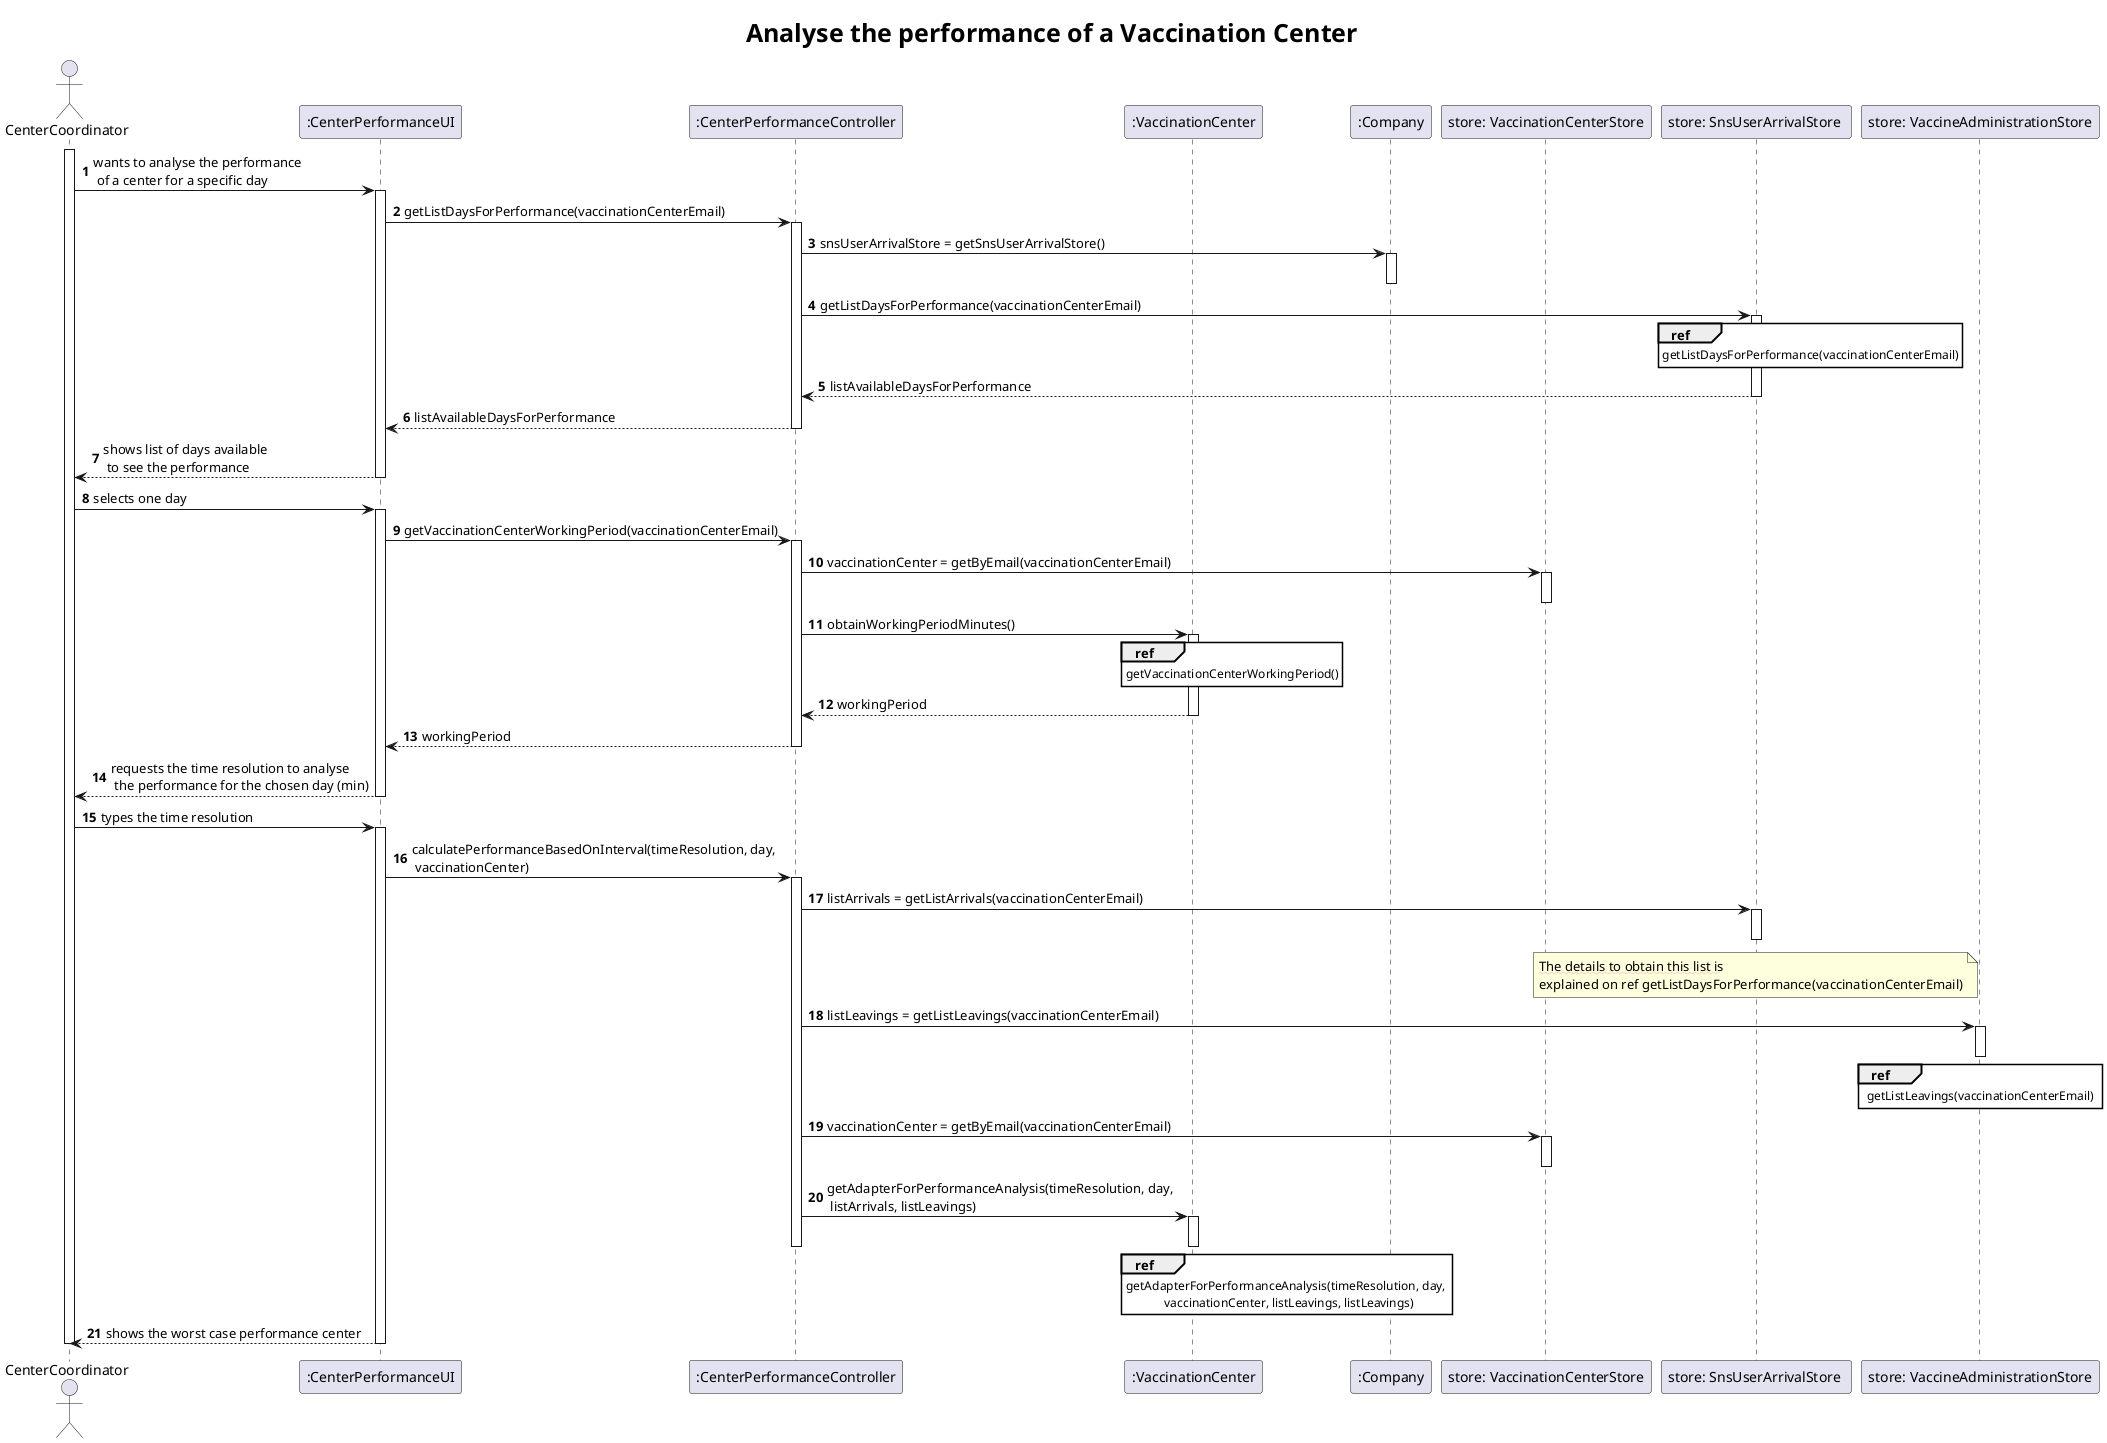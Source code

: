 @startuml
autonumber
actor "CenterCoordinator" as CCord

skinparam titleFontSize 25
skinparam sequenceReferenceBackgroundColor white

participant ":CenterPerformanceUI" as CPerUI
participant ":CenterPerformanceController" as CPerCtrl
participant ":VaccinationCenter" as VC
participant ":Company" as C
participant "store: VaccinationCenterStore" as VCStore
participant "store: SnsUserArrivalStore " as ArrivalStore
participant "store: VaccineAdministrationStore" as VAStore


title : Analyse the performance of a Vaccination Center

activate CCord
'1'
CCord -> CPerUI : wants to analyse the performance \n of a center for a specific day
activate CPerUI

'2'
CPerUI -> CPerCtrl : getListDaysForPerformance(vaccinationCenterEmail)
activate CPerCtrl


'3'
CPerCtrl -> C : snsUserArrivalStore = getSnsUserArrivalStore()
activate C
deactivate C

'4'
CPerCtrl -> ArrivalStore : getListDaysForPerformance(vaccinationCenterEmail)
activate ArrivalStore

ref over ArrivalStore : getListDaysForPerformance(vaccinationCenterEmail)

'5'
return listAvailableDaysForPerformance

'6'
return listAvailableDaysForPerformance
deactivate CPerCtrl

'7'
CPerUI --> CCord : shows list of days available \n to see the performance
deactivate CPerUI

'8'
CCord -> CPerUI : selects one day
activate CPerUI

'9'
CPerUI -> CPerCtrl : getVaccinationCenterWorkingPeriod(vaccinationCenterEmail)
activate CPerCtrl

'10'
CPerCtrl -> VCStore : vaccinationCenter = getByEmail(vaccinationCenterEmail)
activate VCStore
deactivate VCStore
'10'
CPerCtrl -> VC : obtainWorkingPeriodMinutes()
activate VC

ref over VC : getVaccinationCenterWorkingPeriod()

'11'
return workingPeriod

'12'
return workingPeriod
deactivate CPerCtrl

'13'
CPerUI --> CCord : requests the time resolution to analyse \n the performance for the chosen day (min)
deactivate CPerUI

'14'
CCord -> CPerUI : types the time resolution
activate CPerUI

'15'
CPerUI -> CPerCtrl : calculatePerformanceBasedOnInterval(timeResolution, day, \n vaccinationCenter)
activate CPerCtrl


CPerCtrl -> ArrivalStore : listArrivals = getListArrivals(vaccinationCenterEmail)
activate ArrivalStore
deactivate ArrivalStore
note over ArrivalStore
 <w:#FFAAAA>The details to obtain this list is
 explained on ref getListDaysForPerformance(vaccinationCenterEmail)
end note

CPerCtrl -> VAStore : listLeavings = getListLeavings(vaccinationCenterEmail)
activate VAStore
deactivate VAStore

ref over VAStore : getListLeavings(vaccinationCenterEmail)

CPerCtrl -> VCStore : vaccinationCenter = getByEmail(vaccinationCenterEmail)
activate VCStore
deactivate VCStore

'16'
CPerCtrl -> VC : getAdapterForPerformanceAnalysis(timeResolution, day, \n listArrivals, listLeavings)
activate VC
deactivate VC

ref over VC: getAdapterForPerformanceAnalysis(timeResolution, day, \n vaccinationCenter, listLeavings, listLeavings)
deactivate CPerCtrl



'17'
CPerUI --> CCord : shows the worst case performance center
deactivate CPerUI
deactivate CCord

@enduml